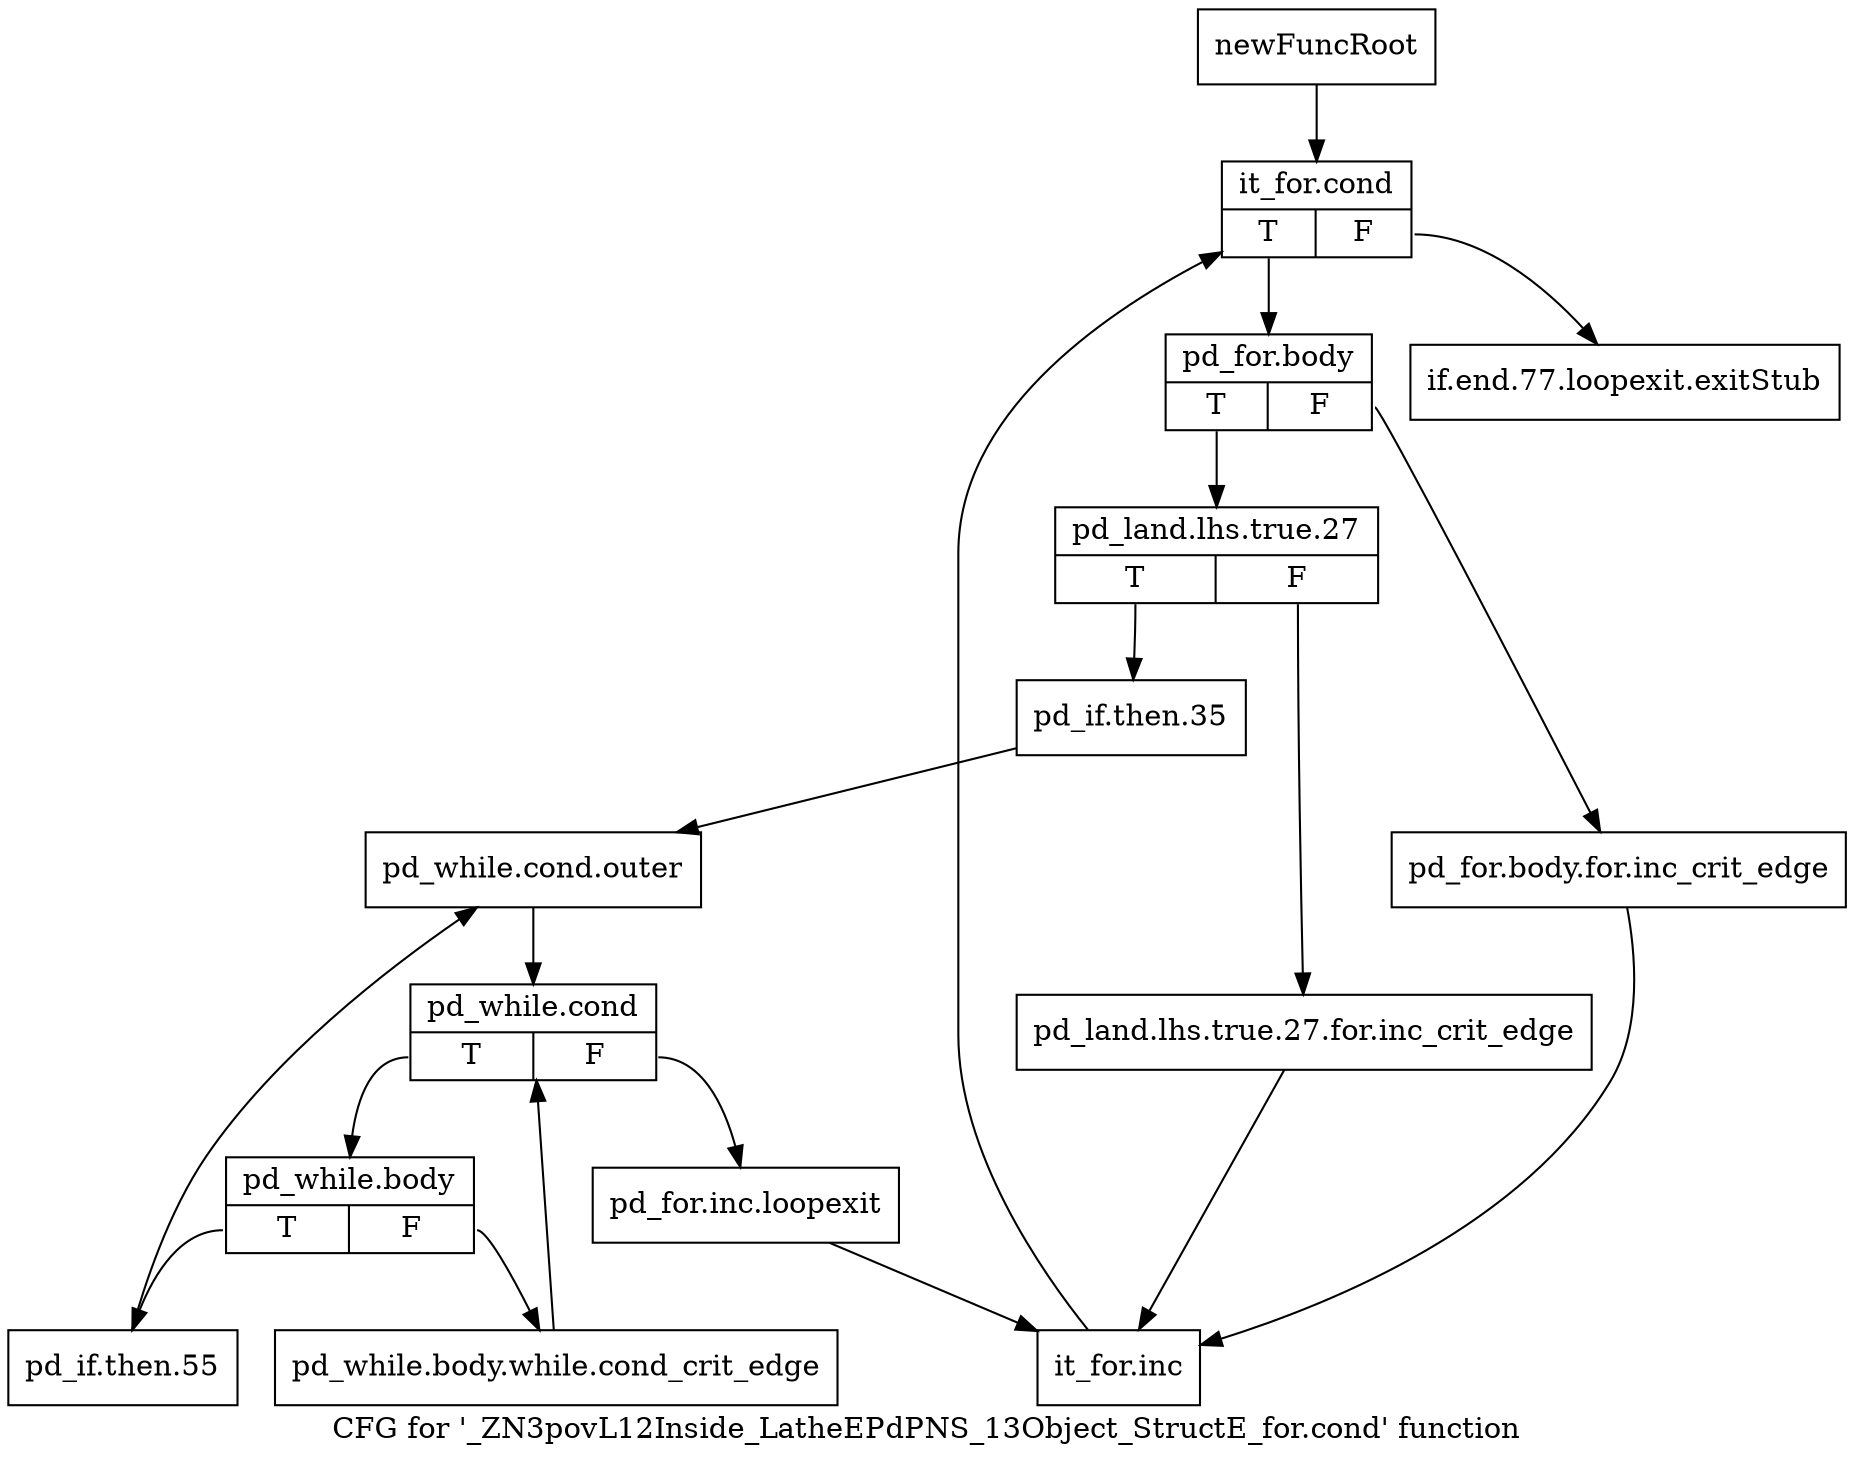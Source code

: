 digraph "CFG for '_ZN3povL12Inside_LatheEPdPNS_13Object_StructE_for.cond' function" {
	label="CFG for '_ZN3povL12Inside_LatheEPdPNS_13Object_StructE_for.cond' function";

	Node0x2529730 [shape=record,label="{newFuncRoot}"];
	Node0x2529730 -> Node0x25297d0;
	Node0x2529780 [shape=record,label="{if.end.77.loopexit.exitStub}"];
	Node0x25297d0 [shape=record,label="{it_for.cond|{<s0>T|<s1>F}}"];
	Node0x25297d0:s0 -> Node0x2529820;
	Node0x25297d0:s1 -> Node0x2529780;
	Node0x2529820 [shape=record,label="{pd_for.body|{<s0>T|<s1>F}}"];
	Node0x2529820:s0 -> Node0x25298c0;
	Node0x2529820:s1 -> Node0x2529870;
	Node0x2529870 [shape=record,label="{pd_for.body.for.inc_crit_edge}"];
	Node0x2529870 -> Node0x2529aa0;
	Node0x25298c0 [shape=record,label="{pd_land.lhs.true.27|{<s0>T|<s1>F}}"];
	Node0x25298c0:s0 -> Node0x2529960;
	Node0x25298c0:s1 -> Node0x2529910;
	Node0x2529910 [shape=record,label="{pd_land.lhs.true.27.for.inc_crit_edge}"];
	Node0x2529910 -> Node0x2529aa0;
	Node0x2529960 [shape=record,label="{pd_if.then.35}"];
	Node0x2529960 -> Node0x25299b0;
	Node0x25299b0 [shape=record,label="{pd_while.cond.outer}"];
	Node0x25299b0 -> Node0x2529a00;
	Node0x2529a00 [shape=record,label="{pd_while.cond|{<s0>T|<s1>F}}"];
	Node0x2529a00:s0 -> Node0x2529af0;
	Node0x2529a00:s1 -> Node0x2529a50;
	Node0x2529a50 [shape=record,label="{pd_for.inc.loopexit}"];
	Node0x2529a50 -> Node0x2529aa0;
	Node0x2529aa0 [shape=record,label="{it_for.inc}"];
	Node0x2529aa0 -> Node0x25297d0;
	Node0x2529af0 [shape=record,label="{pd_while.body|{<s0>T|<s1>F}}"];
	Node0x2529af0:s0 -> Node0x2529b90;
	Node0x2529af0:s1 -> Node0x2529b40;
	Node0x2529b40 [shape=record,label="{pd_while.body.while.cond_crit_edge}"];
	Node0x2529b40 -> Node0x2529a00;
	Node0x2529b90 [shape=record,label="{pd_if.then.55}"];
	Node0x2529b90 -> Node0x25299b0;
}
